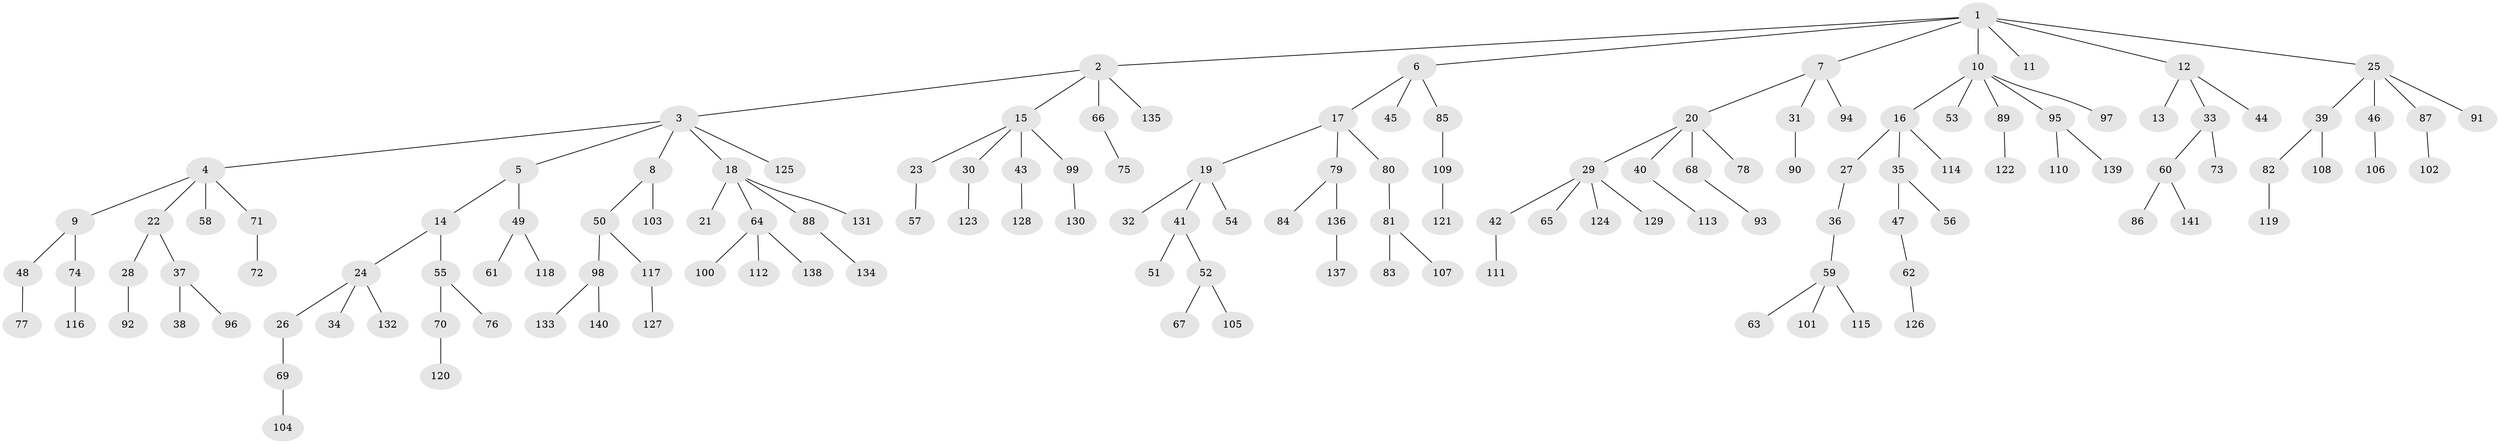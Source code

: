 // coarse degree distribution, {10: 0.01, 7: 0.02, 6: 0.02, 4: 0.04, 2: 0.2, 3: 0.08, 1: 0.59, 5: 0.03, 8: 0.01}
// Generated by graph-tools (version 1.1) at 2025/52/02/27/25 19:52:11]
// undirected, 141 vertices, 140 edges
graph export_dot {
graph [start="1"]
  node [color=gray90,style=filled];
  1;
  2;
  3;
  4;
  5;
  6;
  7;
  8;
  9;
  10;
  11;
  12;
  13;
  14;
  15;
  16;
  17;
  18;
  19;
  20;
  21;
  22;
  23;
  24;
  25;
  26;
  27;
  28;
  29;
  30;
  31;
  32;
  33;
  34;
  35;
  36;
  37;
  38;
  39;
  40;
  41;
  42;
  43;
  44;
  45;
  46;
  47;
  48;
  49;
  50;
  51;
  52;
  53;
  54;
  55;
  56;
  57;
  58;
  59;
  60;
  61;
  62;
  63;
  64;
  65;
  66;
  67;
  68;
  69;
  70;
  71;
  72;
  73;
  74;
  75;
  76;
  77;
  78;
  79;
  80;
  81;
  82;
  83;
  84;
  85;
  86;
  87;
  88;
  89;
  90;
  91;
  92;
  93;
  94;
  95;
  96;
  97;
  98;
  99;
  100;
  101;
  102;
  103;
  104;
  105;
  106;
  107;
  108;
  109;
  110;
  111;
  112;
  113;
  114;
  115;
  116;
  117;
  118;
  119;
  120;
  121;
  122;
  123;
  124;
  125;
  126;
  127;
  128;
  129;
  130;
  131;
  132;
  133;
  134;
  135;
  136;
  137;
  138;
  139;
  140;
  141;
  1 -- 2;
  1 -- 6;
  1 -- 7;
  1 -- 10;
  1 -- 11;
  1 -- 12;
  1 -- 25;
  2 -- 3;
  2 -- 15;
  2 -- 66;
  2 -- 135;
  3 -- 4;
  3 -- 5;
  3 -- 8;
  3 -- 18;
  3 -- 125;
  4 -- 9;
  4 -- 22;
  4 -- 58;
  4 -- 71;
  5 -- 14;
  5 -- 49;
  6 -- 17;
  6 -- 45;
  6 -- 85;
  7 -- 20;
  7 -- 31;
  7 -- 94;
  8 -- 50;
  8 -- 103;
  9 -- 48;
  9 -- 74;
  10 -- 16;
  10 -- 53;
  10 -- 89;
  10 -- 95;
  10 -- 97;
  12 -- 13;
  12 -- 33;
  12 -- 44;
  14 -- 24;
  14 -- 55;
  15 -- 23;
  15 -- 30;
  15 -- 43;
  15 -- 99;
  16 -- 27;
  16 -- 35;
  16 -- 114;
  17 -- 19;
  17 -- 79;
  17 -- 80;
  18 -- 21;
  18 -- 64;
  18 -- 88;
  18 -- 131;
  19 -- 32;
  19 -- 41;
  19 -- 54;
  20 -- 29;
  20 -- 40;
  20 -- 68;
  20 -- 78;
  22 -- 28;
  22 -- 37;
  23 -- 57;
  24 -- 26;
  24 -- 34;
  24 -- 132;
  25 -- 39;
  25 -- 46;
  25 -- 87;
  25 -- 91;
  26 -- 69;
  27 -- 36;
  28 -- 92;
  29 -- 42;
  29 -- 65;
  29 -- 124;
  29 -- 129;
  30 -- 123;
  31 -- 90;
  33 -- 60;
  33 -- 73;
  35 -- 47;
  35 -- 56;
  36 -- 59;
  37 -- 38;
  37 -- 96;
  39 -- 82;
  39 -- 108;
  40 -- 113;
  41 -- 51;
  41 -- 52;
  42 -- 111;
  43 -- 128;
  46 -- 106;
  47 -- 62;
  48 -- 77;
  49 -- 61;
  49 -- 118;
  50 -- 98;
  50 -- 117;
  52 -- 67;
  52 -- 105;
  55 -- 70;
  55 -- 76;
  59 -- 63;
  59 -- 101;
  59 -- 115;
  60 -- 86;
  60 -- 141;
  62 -- 126;
  64 -- 100;
  64 -- 112;
  64 -- 138;
  66 -- 75;
  68 -- 93;
  69 -- 104;
  70 -- 120;
  71 -- 72;
  74 -- 116;
  79 -- 84;
  79 -- 136;
  80 -- 81;
  81 -- 83;
  81 -- 107;
  82 -- 119;
  85 -- 109;
  87 -- 102;
  88 -- 134;
  89 -- 122;
  95 -- 110;
  95 -- 139;
  98 -- 133;
  98 -- 140;
  99 -- 130;
  109 -- 121;
  117 -- 127;
  136 -- 137;
}
